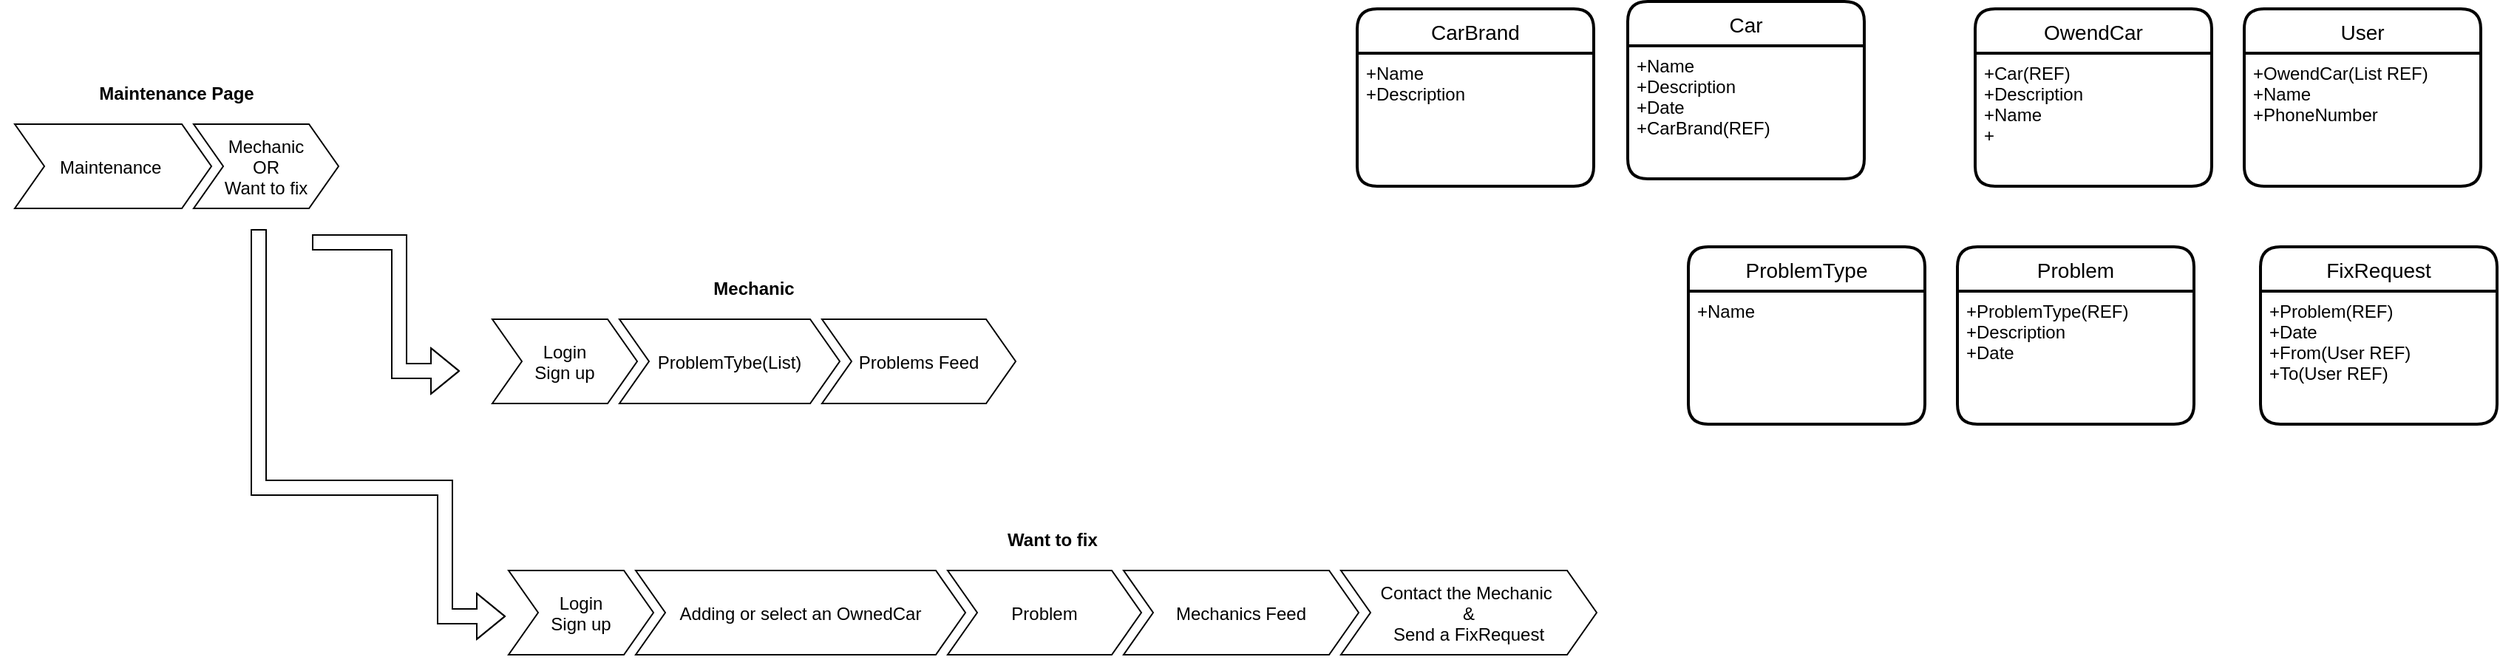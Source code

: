 <mxfile version="15.4.0" type="device" pages="4"><diagram id="PF5z3M-RRtJuVLFmuQnQ" name="Overview"><mxGraphModel dx="813" dy="493" grid="0" gridSize="10" guides="1" tooltips="1" connect="1" arrows="1" fold="1" page="1" pageScale="1" pageWidth="1920" pageHeight="1200" math="0" shadow="0"><root><mxCell id="xC5PXaX4s4TMvDyszz_f-0"/><mxCell id="xC5PXaX4s4TMvDyszz_f-1" parent="xC5PXaX4s4TMvDyszz_f-0"/><mxCell id="xC5PXaX4s4TMvDyszz_f-6" value="Maintenance Page" style="swimlane;childLayout=stackLayout;horizontal=1;fillColor=none;horizontalStack=1;resizeParent=1;resizeParentMax=0;resizeLast=0;collapsible=0;strokeColor=none;stackBorder=10;stackSpacing=-12;resizable=1;align=center;points=[];fontColor=#000000;startSize=23;" vertex="1" parent="xC5PXaX4s4TMvDyszz_f-1"><mxGeometry x="64" y="95" width="239" height="100" as="geometry"/></mxCell><mxCell id="xC5PXaX4s4TMvDyszz_f-7" value="Maintenance " style="shape=step;perimeter=stepPerimeter;fixedSize=1;points=[];" vertex="1" parent="xC5PXaX4s4TMvDyszz_f-6"><mxGeometry x="10" y="33" width="133" height="57" as="geometry"/></mxCell><mxCell id="xC5PXaX4s4TMvDyszz_f-8" value="Mechanic&#10;OR&#10;Want to fix" style="shape=step;perimeter=stepPerimeter;fixedSize=1;points=[];direction=east;" vertex="1" parent="xC5PXaX4s4TMvDyszz_f-6"><mxGeometry x="131" y="33" width="98" height="57" as="geometry"/></mxCell><mxCell id="xC5PXaX4s4TMvDyszz_f-15" value="Mechanic" style="swimlane;childLayout=stackLayout;horizontal=1;fillColor=none;horizontalStack=1;resizeParent=1;resizeParentMax=0;resizeLast=0;collapsible=0;strokeColor=none;stackBorder=10;stackSpacing=-12;resizable=1;align=center;points=[];fontColor=#000000;startSize=23;" vertex="1" parent="xC5PXaX4s4TMvDyszz_f-1"><mxGeometry x="387" y="227" width="374" height="100" as="geometry"/></mxCell><mxCell id="xC5PXaX4s4TMvDyszz_f-17" value="Login&#10;Sign up" style="shape=step;perimeter=stepPerimeter;fixedSize=1;points=[];direction=east;" vertex="1" parent="xC5PXaX4s4TMvDyszz_f-15"><mxGeometry x="10" y="33" width="98" height="57" as="geometry"/></mxCell><mxCell id="xC5PXaX4s4TMvDyszz_f-18" value="ProblemTybe(List)" style="shape=step;perimeter=stepPerimeter;fixedSize=1;points=[];direction=east;" vertex="1" parent="xC5PXaX4s4TMvDyszz_f-15"><mxGeometry x="96" y="33" width="149" height="57" as="geometry"/></mxCell><mxCell id="xC5PXaX4s4TMvDyszz_f-19" value="Problems Feed" style="shape=step;perimeter=stepPerimeter;fixedSize=1;points=[];" vertex="1" parent="xC5PXaX4s4TMvDyszz_f-15"><mxGeometry x="233" y="33" width="131" height="57" as="geometry"/></mxCell><mxCell id="xC5PXaX4s4TMvDyszz_f-22" value="" style="shape=flexArrow;endArrow=classic;html=1;rounded=0;edgeStyle=orthogonalEdgeStyle;" edge="1" parent="xC5PXaX4s4TMvDyszz_f-1"><mxGeometry width="50" height="50" relative="1" as="geometry"><mxPoint x="275" y="208" as="sourcePoint"/><mxPoint x="375" y="295" as="targetPoint"/><Array as="points"><mxPoint x="334" y="208"/><mxPoint x="334" y="295"/></Array></mxGeometry></mxCell><mxCell id="xC5PXaX4s4TMvDyszz_f-23" value="" style="shape=flexArrow;endArrow=classic;html=1;rounded=0;edgeStyle=orthogonalEdgeStyle;" edge="1" parent="xC5PXaX4s4TMvDyszz_f-1"><mxGeometry width="50" height="50" relative="1" as="geometry"><mxPoint x="239" y="199" as="sourcePoint"/><mxPoint x="406" y="461.0" as="targetPoint"/><Array as="points"><mxPoint x="365" y="374"/><mxPoint x="365" y="461"/></Array></mxGeometry></mxCell><mxCell id="xC5PXaX4s4TMvDyszz_f-24" value="Want to fix" style="swimlane;childLayout=stackLayout;horizontal=1;fillColor=none;horizontalStack=1;resizeParent=1;resizeParentMax=0;resizeLast=0;collapsible=0;strokeColor=none;stackBorder=10;stackSpacing=-12;resizable=1;align=center;points=[];fontColor=#000000;startSize=23;" vertex="1" parent="xC5PXaX4s4TMvDyszz_f-1"><mxGeometry x="398" y="397" width="756" height="100" as="geometry"/></mxCell><mxCell id="xC5PXaX4s4TMvDyszz_f-26" value="Login&#10;Sign up" style="shape=step;perimeter=stepPerimeter;fixedSize=1;points=[];direction=east;" vertex="1" parent="xC5PXaX4s4TMvDyszz_f-24"><mxGeometry x="10" y="33" width="98" height="57" as="geometry"/></mxCell><mxCell id="xC5PXaX4s4TMvDyszz_f-27" value="Adding or select an OwnedCar" style="shape=step;perimeter=stepPerimeter;fixedSize=1;points=[];direction=east;" vertex="1" parent="xC5PXaX4s4TMvDyszz_f-24"><mxGeometry x="96" y="33" width="223" height="57" as="geometry"/></mxCell><mxCell id="xC5PXaX4s4TMvDyszz_f-28" value="Problem" style="shape=step;perimeter=stepPerimeter;fixedSize=1;points=[];" vertex="1" parent="xC5PXaX4s4TMvDyszz_f-24"><mxGeometry x="307" y="33" width="131" height="57" as="geometry"/></mxCell><mxCell id="xC5PXaX4s4TMvDyszz_f-29" value="Mechanics Feed" style="shape=step;perimeter=stepPerimeter;fixedSize=1;points=[];" vertex="1" parent="xC5PXaX4s4TMvDyszz_f-24"><mxGeometry x="426" y="33" width="159" height="57" as="geometry"/></mxCell><mxCell id="xC5PXaX4s4TMvDyszz_f-30" value="Contact the Mechanic &#10;&amp;&#10;Send a FixRequest" style="shape=step;perimeter=stepPerimeter;fixedSize=1;points=[];direction=east;" vertex="1" parent="xC5PXaX4s4TMvDyszz_f-24"><mxGeometry x="573" y="33" width="173" height="57" as="geometry"/></mxCell><mxCell id="xC5PXaX4s4TMvDyszz_f-35" value="Car" style="swimlane;childLayout=stackLayout;horizontal=1;startSize=30;horizontalStack=0;rounded=1;fontSize=14;fontStyle=0;strokeWidth=2;resizeParent=0;resizeLast=1;shadow=0;dashed=0;align=center;" vertex="1" parent="xC5PXaX4s4TMvDyszz_f-1"><mxGeometry x="1165" y="45" width="160" height="120" as="geometry"/></mxCell><mxCell id="xC5PXaX4s4TMvDyszz_f-36" value="+Name&#10;+Description&#10;+Date&#10;+CarBrand(REF)" style="align=left;strokeColor=none;fillColor=none;spacingLeft=4;fontSize=12;verticalAlign=top;resizable=0;rotatable=0;part=1;" vertex="1" parent="xC5PXaX4s4TMvDyszz_f-35"><mxGeometry y="30" width="160" height="90" as="geometry"/></mxCell><mxCell id="xC5PXaX4s4TMvDyszz_f-37" value="User" style="swimlane;childLayout=stackLayout;horizontal=1;startSize=30;horizontalStack=0;rounded=1;fontSize=14;fontStyle=0;strokeWidth=2;resizeParent=0;resizeLast=1;shadow=0;dashed=0;align=center;" vertex="1" parent="xC5PXaX4s4TMvDyszz_f-1"><mxGeometry x="1582" y="50" width="160" height="120" as="geometry"/></mxCell><mxCell id="xC5PXaX4s4TMvDyszz_f-38" value="+OwendCar(List REF)&#10;+Name&#10;+PhoneNumber" style="align=left;strokeColor=none;fillColor=none;spacingLeft=4;fontSize=12;verticalAlign=top;resizable=0;rotatable=0;part=1;" vertex="1" parent="xC5PXaX4s4TMvDyszz_f-37"><mxGeometry y="30" width="160" height="90" as="geometry"/></mxCell><mxCell id="xC5PXaX4s4TMvDyszz_f-39" value="FixRequest" style="swimlane;childLayout=stackLayout;horizontal=1;startSize=30;horizontalStack=0;rounded=1;fontSize=14;fontStyle=0;strokeWidth=2;resizeParent=0;resizeLast=1;shadow=0;dashed=0;align=center;" vertex="1" parent="xC5PXaX4s4TMvDyszz_f-1"><mxGeometry x="1593" y="211" width="160" height="120" as="geometry"/></mxCell><mxCell id="xC5PXaX4s4TMvDyszz_f-40" value="+Problem(REF)&#10;+Date&#10;+From(User REF)&#10;+To(User REF)" style="align=left;strokeColor=none;fillColor=none;spacingLeft=4;fontSize=12;verticalAlign=top;resizable=0;rotatable=0;part=1;" vertex="1" parent="xC5PXaX4s4TMvDyszz_f-39"><mxGeometry y="30" width="160" height="90" as="geometry"/></mxCell><mxCell id="xC5PXaX4s4TMvDyszz_f-43" value="ProblemType" style="swimlane;childLayout=stackLayout;horizontal=1;startSize=30;horizontalStack=0;rounded=1;fontSize=14;fontStyle=0;strokeWidth=2;resizeParent=0;resizeLast=1;shadow=0;dashed=0;align=center;" vertex="1" parent="xC5PXaX4s4TMvDyszz_f-1"><mxGeometry x="1206" y="211" width="160" height="120" as="geometry"/></mxCell><mxCell id="xC5PXaX4s4TMvDyszz_f-44" value="+Name" style="align=left;strokeColor=none;fillColor=none;spacingLeft=4;fontSize=12;verticalAlign=top;resizable=0;rotatable=0;part=1;" vertex="1" parent="xC5PXaX4s4TMvDyszz_f-43"><mxGeometry y="30" width="160" height="90" as="geometry"/></mxCell><mxCell id="xC5PXaX4s4TMvDyszz_f-50" value="Problem" style="swimlane;childLayout=stackLayout;horizontal=1;startSize=30;horizontalStack=0;rounded=1;fontSize=14;fontStyle=0;strokeWidth=2;resizeParent=0;resizeLast=1;shadow=0;dashed=0;align=center;" vertex="1" parent="xC5PXaX4s4TMvDyszz_f-1"><mxGeometry x="1388" y="211" width="160" height="120" as="geometry"/></mxCell><mxCell id="xC5PXaX4s4TMvDyszz_f-51" value="+ProblemType(REF)&#10;+Description&#10;+Date&#10;" style="align=left;strokeColor=none;fillColor=none;spacingLeft=4;fontSize=12;verticalAlign=top;resizable=0;rotatable=0;part=1;" vertex="1" parent="xC5PXaX4s4TMvDyszz_f-50"><mxGeometry y="30" width="160" height="90" as="geometry"/></mxCell><mxCell id="xC5PXaX4s4TMvDyszz_f-55" value="CarBrand" style="swimlane;childLayout=stackLayout;horizontal=1;startSize=30;horizontalStack=0;rounded=1;fontSize=14;fontStyle=0;strokeWidth=2;resizeParent=0;resizeLast=1;shadow=0;dashed=0;align=center;" vertex="1" parent="xC5PXaX4s4TMvDyszz_f-1"><mxGeometry x="982" y="50" width="160" height="120" as="geometry"/></mxCell><mxCell id="xC5PXaX4s4TMvDyszz_f-56" value="+Name&#10;+Description" style="align=left;strokeColor=none;fillColor=none;spacingLeft=4;fontSize=12;verticalAlign=top;resizable=0;rotatable=0;part=1;" vertex="1" parent="xC5PXaX4s4TMvDyszz_f-55"><mxGeometry y="30" width="160" height="90" as="geometry"/></mxCell><mxCell id="xC5PXaX4s4TMvDyszz_f-57" value="OwendCar" style="swimlane;childLayout=stackLayout;horizontal=1;startSize=30;horizontalStack=0;rounded=1;fontSize=14;fontStyle=0;strokeWidth=2;resizeParent=0;resizeLast=1;shadow=0;dashed=0;align=center;" vertex="1" parent="xC5PXaX4s4TMvDyszz_f-1"><mxGeometry x="1400" y="50" width="160" height="120" as="geometry"/></mxCell><mxCell id="xC5PXaX4s4TMvDyszz_f-58" value="+Car(REF)&#10;+Description&#10;+Name&#10;+" style="align=left;strokeColor=none;fillColor=none;spacingLeft=4;fontSize=12;verticalAlign=top;resizable=0;rotatable=0;part=1;" vertex="1" parent="xC5PXaX4s4TMvDyszz_f-57"><mxGeometry y="30" width="160" height="90" as="geometry"/></mxCell></root></mxGraphModel></diagram><diagram id="oHwEi7tNNOxrCsahR1PX" name="Mantenance"><mxGraphModel dx="2031" dy="1231" grid="0" gridSize="10" guides="1" tooltips="1" connect="1" arrows="1" fold="1" page="1" pageScale="1" pageWidth="1920" pageHeight="1200" background="none" math="0" shadow="0"><root><mxCell id="0"/><mxCell id="1" parent="0"/><mxCell id="NnFWRzqXKBgk3ZlcuaKB-6" value="" style="rounded=1;whiteSpace=wrap;html=1;fillColor=#ffe6cc;strokeColor=#d79b00;" vertex="1" parent="1"><mxGeometry x="170" y="21" width="120" height="60" as="geometry"/></mxCell><mxCell id="NnFWRzqXKBgk3ZlcuaKB-7" value="" style="rounded=1;whiteSpace=wrap;html=1;fillColor=#e1d5e7;strokeColor=#9673a6;" vertex="1" parent="1"><mxGeometry x="488" y="21" width="120" height="60" as="geometry"/></mxCell><mxCell id="NnFWRzqXKBgk3ZlcuaKB-8" value="" style="rounded=1;whiteSpace=wrap;html=1;fillColor=#dae8fc;strokeColor=#6c8ebf;" vertex="1" parent="1"><mxGeometry x="806" y="21" width="120" height="60" as="geometry"/></mxCell><mxCell id="NnFWRzqXKBgk3ZlcuaKB-9" value="&lt;font style=&quot;font-size: 30px&quot;&gt;maintenance&lt;/font&gt;" style="rounded=1;whiteSpace=wrap;html=1;fillColor=#d5e8d4;strokeColor=#82b366;" vertex="1" parent="1"><mxGeometry x="1124" y="9.5" width="189" height="83" as="geometry"/></mxCell><mxCell id="NnFWRzqXKBgk3ZlcuaKB-25" value="&lt;font style=&quot;font-size: 40px&quot;&gt;Want to fix my car&lt;/font&gt;" style="rounded=1;whiteSpace=wrap;html=1;fillColor=#b1ddf0;strokeColor=#10739e;" vertex="1" parent="1"><mxGeometry x="1176" y="333" width="571" height="284" as="geometry"/></mxCell><mxCell id="NnFWRzqXKBgk3ZlcuaKB-26" value="&lt;font style=&quot;font-size: 40px&quot;&gt;Mechanic&lt;/font&gt;" style="rounded=1;whiteSpace=wrap;html=1;fillColor=#bac8d3;strokeColor=#23445d;" vertex="1" parent="1"><mxGeometry x="115" y="330" width="571" height="284" as="geometry"/></mxCell><mxCell id="NE5VtXuO2vUbp6ZWx7GZ-1" value="" style="shape=link;html=1;rounded=0;edgeStyle=orthogonalEdgeStyle;" edge="1" parent="1"><mxGeometry width="100" relative="1" as="geometry"><mxPoint x="37" y="118" as="sourcePoint"/><mxPoint x="1862" y="118" as="targetPoint"/></mxGeometry></mxCell><mxCell id="NE5VtXuO2vUbp6ZWx7GZ-2" value="&lt;font style=&quot;font-size: 40px&quot; color=&quot;#67ab9f&quot;&gt;/Maintenance&lt;/font&gt;" style="text;html=1;strokeColor=none;fillColor=none;align=center;verticalAlign=middle;whiteSpace=wrap;rounded=0;" vertex="1" parent="1"><mxGeometry x="19" y="129" width="256" height="63" as="geometry"/></mxCell></root></mxGraphModel></diagram><diagram name="WantToFixMyCarSignUp" id="H4kAErWX0Ab8AWjLZCz2"><mxGraphModel dx="2370" dy="1437" grid="0" gridSize="10" guides="1" tooltips="1" connect="1" arrows="1" fold="1" page="1" pageScale="1" pageWidth="1920" pageHeight="1200" background="none" math="0" shadow="0"><root><mxCell id="uNZMx6VM8xwKr0xOc-gG-0"/><mxCell id="uNZMx6VM8xwKr0xOc-gG-1" parent="uNZMx6VM8xwKr0xOc-gG-0"/><mxCell id="uNZMx6VM8xwKr0xOc-gG-2" value="" style="rounded=1;whiteSpace=wrap;html=1;fillColor=#ffe6cc;strokeColor=#d79b00;" vertex="1" parent="uNZMx6VM8xwKr0xOc-gG-1"><mxGeometry x="170" y="21" width="120" height="60" as="geometry"/></mxCell><mxCell id="uNZMx6VM8xwKr0xOc-gG-3" value="" style="rounded=1;whiteSpace=wrap;html=1;fillColor=#e1d5e7;strokeColor=#9673a6;" vertex="1" parent="uNZMx6VM8xwKr0xOc-gG-1"><mxGeometry x="488" y="21" width="120" height="60" as="geometry"/></mxCell><mxCell id="uNZMx6VM8xwKr0xOc-gG-4" value="" style="rounded=1;whiteSpace=wrap;html=1;fillColor=#dae8fc;strokeColor=#6c8ebf;" vertex="1" parent="uNZMx6VM8xwKr0xOc-gG-1"><mxGeometry x="806" y="21" width="120" height="60" as="geometry"/></mxCell><mxCell id="uNZMx6VM8xwKr0xOc-gG-5" value="&lt;font style=&quot;font-size: 30px&quot;&gt;maintenance&lt;/font&gt;" style="rounded=1;whiteSpace=wrap;html=1;fillColor=#d5e8d4;strokeColor=#82b366;" vertex="1" parent="uNZMx6VM8xwKr0xOc-gG-1"><mxGeometry x="1124" y="9.5" width="189" height="83" as="geometry"/></mxCell><mxCell id="vu33C0xEsbwHRaToAOC9-1" value="" style="shape=link;html=1;rounded=0;edgeStyle=orthogonalEdgeStyle;" edge="1" parent="uNZMx6VM8xwKr0xOc-gG-1"><mxGeometry width="100" relative="1" as="geometry"><mxPoint x="25" y="136" as="sourcePoint"/><mxPoint x="1908" y="146" as="targetPoint"/></mxGeometry></mxCell><mxCell id="vu33C0xEsbwHRaToAOC9-5" value="&lt;font style=&quot;font-size: 60px&quot;&gt;Sign up or login&lt;/font&gt;" style="rounded=1;whiteSpace=wrap;html=1;" vertex="1" parent="uNZMx6VM8xwKr0xOc-gG-1"><mxGeometry x="397" y="309" width="1166" height="845" as="geometry"/></mxCell><mxCell id="K8VaIqsu7S3t8D1eCctR-3" style="edgeStyle=orthogonalEdgeStyle;rounded=0;orthogonalLoop=1;jettySize=auto;html=1;exitX=1;exitY=0.5;exitDx=0;exitDy=0;entryX=0;entryY=0.5;entryDx=0;entryDy=0;" edge="1" parent="uNZMx6VM8xwKr0xOc-gG-1" source="K8VaIqsu7S3t8D1eCctR-0" target="K8VaIqsu7S3t8D1eCctR-2"><mxGeometry relative="1" as="geometry"/></mxCell><mxCell id="K8VaIqsu7S3t8D1eCctR-0" value="&lt;font color=&quot;#67ab9f&quot;&gt;&lt;span style=&quot;font-size: 40px&quot;&gt;/Account/Login&lt;/span&gt;&lt;/font&gt;" style="text;html=1;strokeColor=none;fillColor=none;align=center;verticalAlign=middle;whiteSpace=wrap;rounded=0;" vertex="1" parent="uNZMx6VM8xwKr0xOc-gG-1"><mxGeometry x="7" y="168" width="294" height="63" as="geometry"/></mxCell><mxCell id="K8VaIqsu7S3t8D1eCctR-1" value="&lt;font style=&quot;font-size: 25px&quot; color=&quot;#ea6b66&quot;&gt;Redirect to&lt;/font&gt;" style="text;html=1;strokeColor=none;fillColor=none;align=center;verticalAlign=middle;whiteSpace=wrap;rounded=0;" vertex="1" parent="uNZMx6VM8xwKr0xOc-gG-1"><mxGeometry x="296" y="141" width="199" height="40" as="geometry"/></mxCell><mxCell id="K8VaIqsu7S3t8D1eCctR-2" value="&lt;font color=&quot;#67ab9f&quot;&gt;&lt;span style=&quot;font-size: 40px&quot;&gt;/Maintenance&lt;/span&gt;&lt;/font&gt;" style="text;html=1;strokeColor=none;fillColor=none;align=center;verticalAlign=middle;whiteSpace=wrap;rounded=0;" vertex="1" parent="uNZMx6VM8xwKr0xOc-gG-1"><mxGeometry x="710" y="168" width="278" height="63" as="geometry"/></mxCell><mxCell id="RcE70ne8H-sLXe_52a-0-0" value="" style="shape=actor;whiteSpace=wrap;html=1;fillColor=#b0e3e6;strokeColor=#0e8088;" vertex="1" parent="uNZMx6VM8xwKr0xOc-gG-1"><mxGeometry x="985" y="168" width="40" height="60" as="geometry"/></mxCell></root></mxGraphModel></diagram><diagram name="/Maintenance/AddNewCar" id="0cCK7t49gV6Mj8cYEF8E"><mxGraphModel dx="2370" dy="1437" grid="0" gridSize="10" guides="1" tooltips="1" connect="1" arrows="1" fold="1" page="1" pageScale="1" pageWidth="1920" pageHeight="1200" background="none" math="0" shadow="0"><root><mxCell id="GF9IXHlnEo9scxsRZaQq-0"/><mxCell id="GF9IXHlnEo9scxsRZaQq-1" parent="GF9IXHlnEo9scxsRZaQq-0"/><mxCell id="GF9IXHlnEo9scxsRZaQq-2" value="" style="rounded=1;whiteSpace=wrap;html=1;fillColor=#ffe6cc;strokeColor=#d79b00;" vertex="1" parent="GF9IXHlnEo9scxsRZaQq-1"><mxGeometry x="170" y="21" width="120" height="60" as="geometry"/></mxCell><mxCell id="GF9IXHlnEo9scxsRZaQq-3" value="" style="rounded=1;whiteSpace=wrap;html=1;fillColor=#e1d5e7;strokeColor=#9673a6;" vertex="1" parent="GF9IXHlnEo9scxsRZaQq-1"><mxGeometry x="488" y="21" width="120" height="60" as="geometry"/></mxCell><mxCell id="GF9IXHlnEo9scxsRZaQq-4" value="" style="rounded=1;whiteSpace=wrap;html=1;fillColor=#dae8fc;strokeColor=#6c8ebf;" vertex="1" parent="GF9IXHlnEo9scxsRZaQq-1"><mxGeometry x="806" y="21" width="120" height="60" as="geometry"/></mxCell><mxCell id="GF9IXHlnEo9scxsRZaQq-5" value="&lt;font style=&quot;font-size: 30px&quot;&gt;maintenance&lt;/font&gt;" style="rounded=1;whiteSpace=wrap;html=1;fillColor=#d5e8d4;strokeColor=#82b366;" vertex="1" parent="GF9IXHlnEo9scxsRZaQq-1"><mxGeometry x="1124" y="9.5" width="189" height="83" as="geometry"/></mxCell><mxCell id="GF9IXHlnEo9scxsRZaQq-6" value="" style="shape=link;html=1;rounded=0;edgeStyle=orthogonalEdgeStyle;" edge="1" parent="GF9IXHlnEo9scxsRZaQq-1"><mxGeometry width="100" relative="1" as="geometry"><mxPoint x="25" y="136" as="sourcePoint"/><mxPoint x="1908" y="146" as="targetPoint"/></mxGeometry></mxCell><mxCell id="GF9IXHlnEo9scxsRZaQq-7" value="&lt;font style=&quot;font-size: 60px&quot;&gt;Sign up or login&lt;/font&gt;" style="rounded=1;whiteSpace=wrap;html=1;" vertex="1" parent="GF9IXHlnEo9scxsRZaQq-1"><mxGeometry x="274" y="163" width="1373" height="980" as="geometry"/></mxCell></root></mxGraphModel></diagram></mxfile>